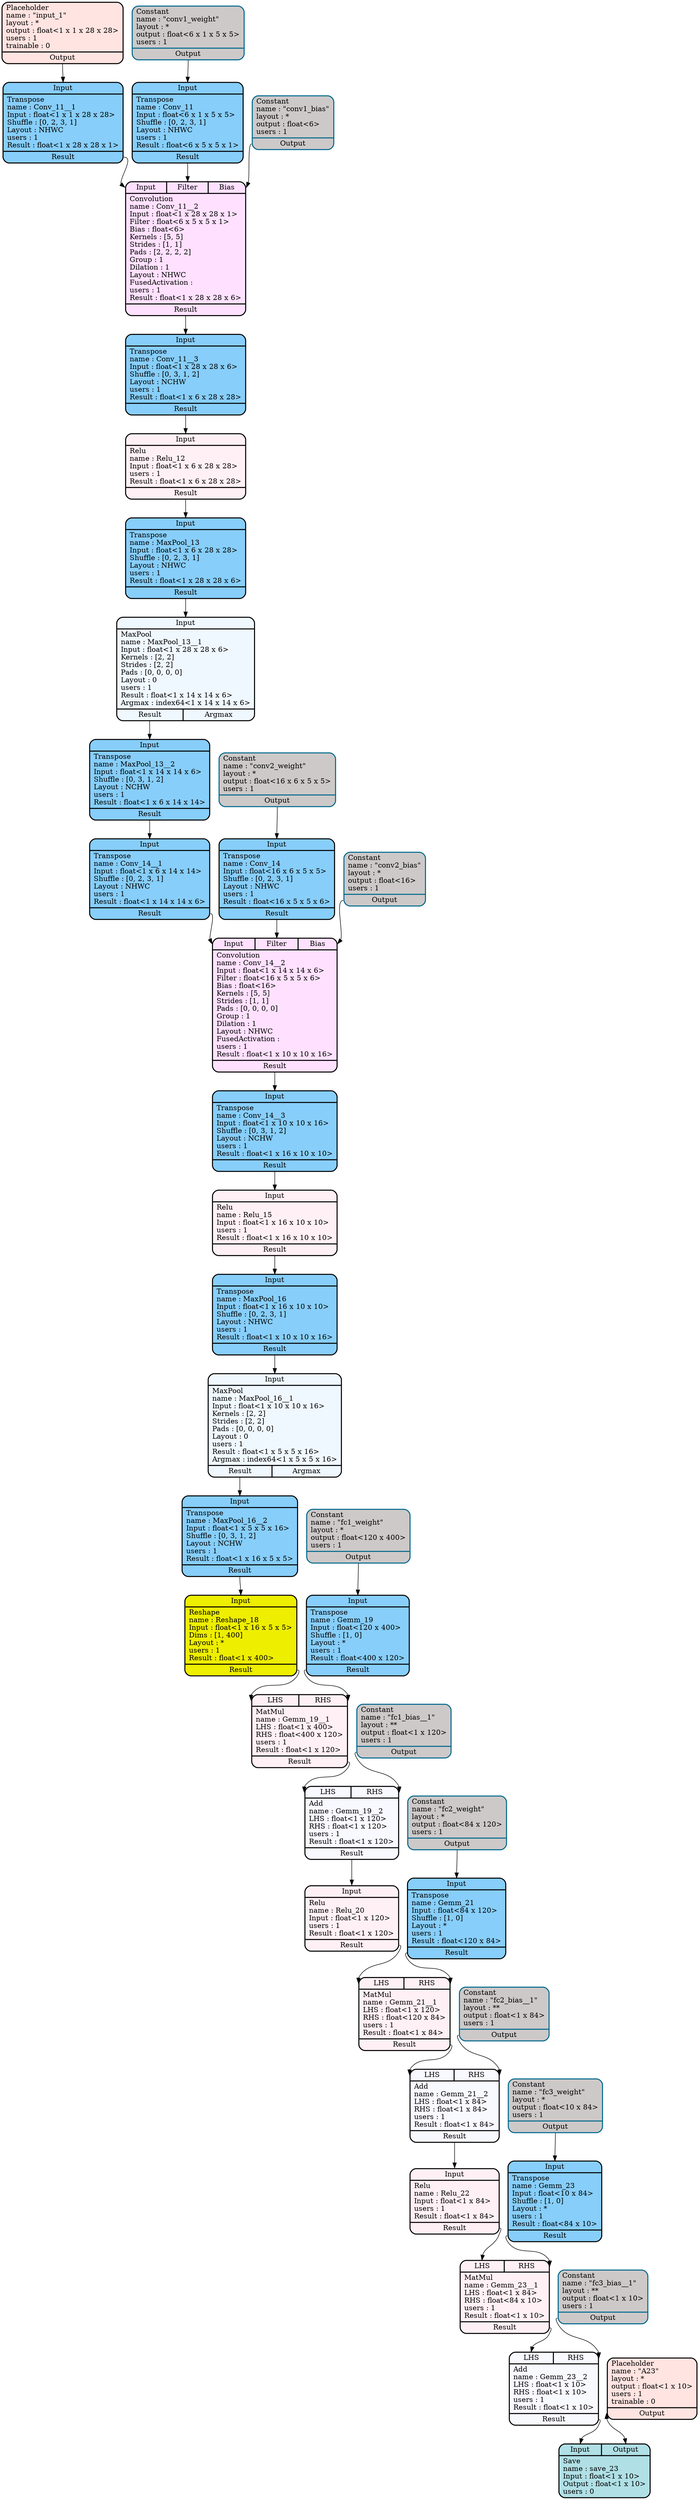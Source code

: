 digraph DAG {
	rankdir=TB;
Conv_11[
	label = "{{<Input>Input}|{Transpose\lname : Conv_11\lInput : float\<6 x 1 x 5 x 5\>\lShuffle : [0, 2, 3, 1]\lLayout : NHWC\lusers : 1\lResult : float\<6 x 5 x 5 x 1\>\l}|{<Result>Result}}"
	shape = "record"
	style="filled,rounded"
	fillcolor=LightSkyBlue
penwidth = 2];

conv1_weight[
	label = "{{Constant\lname : \"conv1_weight\"\llayout : *\loutput : float\<6 x 1 x 5 x 5\>\lusers : 1\l}|{<Output>Output}}"
	shape = "record"
	style="filled,rounded"
	fillcolor=Snow3 color=DeepSkyBlue4
penwidth = 2];

Conv_11__1[
	label = "{{<Input>Input}|{Transpose\lname : Conv_11__1\lInput : float\<1 x 1 x 28 x 28\>\lShuffle : [0, 2, 3, 1]\lLayout : NHWC\lusers : 1\lResult : float\<1 x 28 x 28 x 1\>\l}|{<Result>Result}}"
	shape = "record"
	style="filled,rounded"
	fillcolor=LightSkyBlue
penwidth = 2];

input_1[
	label = "{{Placeholder\lname : \"input_1\"\llayout : *\loutput : float\<1 x 1 x 28 x 28\>\lusers : 1\ltrainable : 0\l}|{<Output>Output}}"
	shape = "record"
	style="filled,rounded"
	fillcolor=MistyRose1
penwidth = 2];

Conv_11__2[
	label = "{{<Input>Input|<Filter>Filter|<Bias>Bias}|{Convolution\lname : Conv_11__2\lInput : float\<1 x 28 x 28 x 1\>\lFilter : float\<6 x 5 x 5 x 1\>\lBias : float\<6\>\lKernels : [5, 5]\lStrides : [1, 1]\lPads : [2, 2, 2, 2]\lGroup : 1\lDilation : 1\lLayout : NHWC\lFusedActivation : \lusers : 1\lResult : float\<1 x 28 x 28 x 6\>\l}|{<Result>Result}}"
	shape = "record"
	style="filled,rounded"
	fillcolor=Thistle1
penwidth = 2];

conv1_bias[
	label = "{{Constant\lname : \"conv1_bias\"\llayout : *\loutput : float\<6\>\lusers : 1\l}|{<Output>Output}}"
	shape = "record"
	style="filled,rounded"
	fillcolor=Snow3 color=DeepSkyBlue4
penwidth = 2];

Conv_11__3[
	label = "{{<Input>Input}|{Transpose\lname : Conv_11__3\lInput : float\<1 x 28 x 28 x 6\>\lShuffle : [0, 3, 1, 2]\lLayout : NCHW\lusers : 1\lResult : float\<1 x 6 x 28 x 28\>\l}|{<Result>Result}}"
	shape = "record"
	style="filled,rounded"
	fillcolor=LightSkyBlue
penwidth = 2];

Relu_12[
	label = "{{<Input>Input}|{Relu\lname : Relu_12\lInput : float\<1 x 6 x 28 x 28\>\lusers : 1\lResult : float\<1 x 6 x 28 x 28\>\l}|{<Result>Result}}"
	shape = "record"
	style="filled,rounded"
	fillcolor=LavenderBlush1
penwidth = 2];

MaxPool_13[
	label = "{{<Input>Input}|{Transpose\lname : MaxPool_13\lInput : float\<1 x 6 x 28 x 28\>\lShuffle : [0, 2, 3, 1]\lLayout : NHWC\lusers : 1\lResult : float\<1 x 28 x 28 x 6\>\l}|{<Result>Result}}"
	shape = "record"
	style="filled,rounded"
	fillcolor=LightSkyBlue
penwidth = 2];

MaxPool_13__1[
	label = "{{<Input>Input}|{MaxPool\lname : MaxPool_13__1\lInput : float\<1 x 28 x 28 x 6\>\lKernels : [2, 2]\lStrides : [2, 2]\lPads : [0, 0, 0, 0]\lLayout : 0\lusers : 1\lResult : float\<1 x 14 x 14 x 6\>\lArgmax : index64\<1 x 14 x 14 x 6\>\l}|{<Result>Result|<Argmax>Argmax}}"
	shape = "record"
	style="filled,rounded"
	fillcolor=AliceBlue
penwidth = 2];

MaxPool_13__2[
	label = "{{<Input>Input}|{Transpose\lname : MaxPool_13__2\lInput : float\<1 x 14 x 14 x 6\>\lShuffle : [0, 3, 1, 2]\lLayout : NCHW\lusers : 1\lResult : float\<1 x 6 x 14 x 14\>\l}|{<Result>Result}}"
	shape = "record"
	style="filled,rounded"
	fillcolor=LightSkyBlue
penwidth = 2];

Conv_14[
	label = "{{<Input>Input}|{Transpose\lname : Conv_14\lInput : float\<16 x 6 x 5 x 5\>\lShuffle : [0, 2, 3, 1]\lLayout : NHWC\lusers : 1\lResult : float\<16 x 5 x 5 x 6\>\l}|{<Result>Result}}"
	shape = "record"
	style="filled,rounded"
	fillcolor=LightSkyBlue
penwidth = 2];

conv2_weight[
	label = "{{Constant\lname : \"conv2_weight\"\llayout : *\loutput : float\<16 x 6 x 5 x 5\>\lusers : 1\l}|{<Output>Output}}"
	shape = "record"
	style="filled,rounded"
	fillcolor=Snow3 color=DeepSkyBlue4
penwidth = 2];

Conv_14__1[
	label = "{{<Input>Input}|{Transpose\lname : Conv_14__1\lInput : float\<1 x 6 x 14 x 14\>\lShuffle : [0, 2, 3, 1]\lLayout : NHWC\lusers : 1\lResult : float\<1 x 14 x 14 x 6\>\l}|{<Result>Result}}"
	shape = "record"
	style="filled,rounded"
	fillcolor=LightSkyBlue
penwidth = 2];

Conv_14__2[
	label = "{{<Input>Input|<Filter>Filter|<Bias>Bias}|{Convolution\lname : Conv_14__2\lInput : float\<1 x 14 x 14 x 6\>\lFilter : float\<16 x 5 x 5 x 6\>\lBias : float\<16\>\lKernels : [5, 5]\lStrides : [1, 1]\lPads : [0, 0, 0, 0]\lGroup : 1\lDilation : 1\lLayout : NHWC\lFusedActivation : \lusers : 1\lResult : float\<1 x 10 x 10 x 16\>\l}|{<Result>Result}}"
	shape = "record"
	style="filled,rounded"
	fillcolor=Thistle1
penwidth = 2];

conv2_bias[
	label = "{{Constant\lname : \"conv2_bias\"\llayout : *\loutput : float\<16\>\lusers : 1\l}|{<Output>Output}}"
	shape = "record"
	style="filled,rounded"
	fillcolor=Snow3 color=DeepSkyBlue4
penwidth = 2];

Conv_14__3[
	label = "{{<Input>Input}|{Transpose\lname : Conv_14__3\lInput : float\<1 x 10 x 10 x 16\>\lShuffle : [0, 3, 1, 2]\lLayout : NCHW\lusers : 1\lResult : float\<1 x 16 x 10 x 10\>\l}|{<Result>Result}}"
	shape = "record"
	style="filled,rounded"
	fillcolor=LightSkyBlue
penwidth = 2];

Relu_15[
	label = "{{<Input>Input}|{Relu\lname : Relu_15\lInput : float\<1 x 16 x 10 x 10\>\lusers : 1\lResult : float\<1 x 16 x 10 x 10\>\l}|{<Result>Result}}"
	shape = "record"
	style="filled,rounded"
	fillcolor=LavenderBlush1
penwidth = 2];

MaxPool_16[
	label = "{{<Input>Input}|{Transpose\lname : MaxPool_16\lInput : float\<1 x 16 x 10 x 10\>\lShuffle : [0, 2, 3, 1]\lLayout : NHWC\lusers : 1\lResult : float\<1 x 10 x 10 x 16\>\l}|{<Result>Result}}"
	shape = "record"
	style="filled,rounded"
	fillcolor=LightSkyBlue
penwidth = 2];

MaxPool_16__1[
	label = "{{<Input>Input}|{MaxPool\lname : MaxPool_16__1\lInput : float\<1 x 10 x 10 x 16\>\lKernels : [2, 2]\lStrides : [2, 2]\lPads : [0, 0, 0, 0]\lLayout : 0\lusers : 1\lResult : float\<1 x 5 x 5 x 16\>\lArgmax : index64\<1 x 5 x 5 x 16\>\l}|{<Result>Result|<Argmax>Argmax}}"
	shape = "record"
	style="filled,rounded"
	fillcolor=AliceBlue
penwidth = 2];

MaxPool_16__2[
	label = "{{<Input>Input}|{Transpose\lname : MaxPool_16__2\lInput : float\<1 x 5 x 5 x 16\>\lShuffle : [0, 3, 1, 2]\lLayout : NCHW\lusers : 1\lResult : float\<1 x 16 x 5 x 5\>\l}|{<Result>Result}}"
	shape = "record"
	style="filled,rounded"
	fillcolor=LightSkyBlue
penwidth = 2];

Reshape_18[
	label = "{{<Input>Input}|{Reshape\lname : Reshape_18\lInput : float\<1 x 16 x 5 x 5\>\lDims : [1, 400]\lLayout : *\lusers : 1\lResult : float\<1 x 400\>\l}|{<Result>Result}}"
	shape = "record"
	style="filled,rounded"
	fillcolor=Yellow2
penwidth = 2];

Gemm_19[
	label = "{{<Input>Input}|{Transpose\lname : Gemm_19\lInput : float\<120 x 400\>\lShuffle : [1, 0]\lLayout : *\lusers : 1\lResult : float\<400 x 120\>\l}|{<Result>Result}}"
	shape = "record"
	style="filled,rounded"
	fillcolor=LightSkyBlue
penwidth = 2];

fc1_weight[
	label = "{{Constant\lname : \"fc1_weight\"\llayout : *\loutput : float\<120 x 400\>\lusers : 1\l}|{<Output>Output}}"
	shape = "record"
	style="filled,rounded"
	fillcolor=Snow3 color=DeepSkyBlue4
penwidth = 2];

Gemm_19__1[
	label = "{{<LHS>LHS|<RHS>RHS}|{MatMul\lname : Gemm_19__1\lLHS : float\<1 x 400\>\lRHS : float\<400 x 120\>\lusers : 1\lResult : float\<1 x 120\>\l}|{<Result>Result}}"
	shape = "record"
	style="filled,rounded"
	fillcolor=LavenderBlush1
penwidth = 2];

Gemm_19__2[
	label = "{{<LHS>LHS|<RHS>RHS}|{Add\lname : Gemm_19__2\lLHS : float\<1 x 120\>\lRHS : float\<1 x 120\>\lusers : 1\lResult : float\<1 x 120\>\l}|{<Result>Result}}"
	shape = "record"
	style="filled,rounded"
	fillcolor=GhostWhite
penwidth = 2];

fc1_bias__1[
	label = "{{Constant\lname : \"fc1_bias__1\"\llayout : **\loutput : float\<1 x 120\>\lusers : 1\l}|{<Output>Output}}"
	shape = "record"
	style="filled,rounded"
	fillcolor=Snow3 color=DeepSkyBlue4
penwidth = 2];

Relu_20[
	label = "{{<Input>Input}|{Relu\lname : Relu_20\lInput : float\<1 x 120\>\lusers : 1\lResult : float\<1 x 120\>\l}|{<Result>Result}}"
	shape = "record"
	style="filled,rounded"
	fillcolor=LavenderBlush1
penwidth = 2];

Gemm_21[
	label = "{{<Input>Input}|{Transpose\lname : Gemm_21\lInput : float\<84 x 120\>\lShuffle : [1, 0]\lLayout : *\lusers : 1\lResult : float\<120 x 84\>\l}|{<Result>Result}}"
	shape = "record"
	style="filled,rounded"
	fillcolor=LightSkyBlue
penwidth = 2];

fc2_weight[
	label = "{{Constant\lname : \"fc2_weight\"\llayout : *\loutput : float\<84 x 120\>\lusers : 1\l}|{<Output>Output}}"
	shape = "record"
	style="filled,rounded"
	fillcolor=Snow3 color=DeepSkyBlue4
penwidth = 2];

Gemm_21__1[
	label = "{{<LHS>LHS|<RHS>RHS}|{MatMul\lname : Gemm_21__1\lLHS : float\<1 x 120\>\lRHS : float\<120 x 84\>\lusers : 1\lResult : float\<1 x 84\>\l}|{<Result>Result}}"
	shape = "record"
	style="filled,rounded"
	fillcolor=LavenderBlush1
penwidth = 2];

Gemm_21__2[
	label = "{{<LHS>LHS|<RHS>RHS}|{Add\lname : Gemm_21__2\lLHS : float\<1 x 84\>\lRHS : float\<1 x 84\>\lusers : 1\lResult : float\<1 x 84\>\l}|{<Result>Result}}"
	shape = "record"
	style="filled,rounded"
	fillcolor=GhostWhite
penwidth = 2];

fc2_bias__1[
	label = "{{Constant\lname : \"fc2_bias__1\"\llayout : **\loutput : float\<1 x 84\>\lusers : 1\l}|{<Output>Output}}"
	shape = "record"
	style="filled,rounded"
	fillcolor=Snow3 color=DeepSkyBlue4
penwidth = 2];

Relu_22[
	label = "{{<Input>Input}|{Relu\lname : Relu_22\lInput : float\<1 x 84\>\lusers : 1\lResult : float\<1 x 84\>\l}|{<Result>Result}}"
	shape = "record"
	style="filled,rounded"
	fillcolor=LavenderBlush1
penwidth = 2];

Gemm_23[
	label = "{{<Input>Input}|{Transpose\lname : Gemm_23\lInput : float\<10 x 84\>\lShuffle : [1, 0]\lLayout : *\lusers : 1\lResult : float\<84 x 10\>\l}|{<Result>Result}}"
	shape = "record"
	style="filled,rounded"
	fillcolor=LightSkyBlue
penwidth = 2];

fc3_weight[
	label = "{{Constant\lname : \"fc3_weight\"\llayout : *\loutput : float\<10 x 84\>\lusers : 1\l}|{<Output>Output}}"
	shape = "record"
	style="filled,rounded"
	fillcolor=Snow3 color=DeepSkyBlue4
penwidth = 2];

Gemm_23__1[
	label = "{{<LHS>LHS|<RHS>RHS}|{MatMul\lname : Gemm_23__1\lLHS : float\<1 x 84\>\lRHS : float\<84 x 10\>\lusers : 1\lResult : float\<1 x 10\>\l}|{<Result>Result}}"
	shape = "record"
	style="filled,rounded"
	fillcolor=LavenderBlush1
penwidth = 2];

Gemm_23__2[
	label = "{{<LHS>LHS|<RHS>RHS}|{Add\lname : Gemm_23__2\lLHS : float\<1 x 10\>\lRHS : float\<1 x 10\>\lusers : 1\lResult : float\<1 x 10\>\l}|{<Result>Result}}"
	shape = "record"
	style="filled,rounded"
	fillcolor=GhostWhite
penwidth = 2];

fc3_bias__1[
	label = "{{Constant\lname : \"fc3_bias__1\"\llayout : **\loutput : float\<1 x 10\>\lusers : 1\l}|{<Output>Output}}"
	shape = "record"
	style="filled,rounded"
	fillcolor=Snow3 color=DeepSkyBlue4
penwidth = 2];

save_23[
	label = "{{<Input>Input|<Output>Output}|{Save\lname : save_23\lInput : float\<1 x 10\>\lOutput : float\<1 x 10\>\lusers : 0\l}}"
	shape = "record"
	style="filled,rounded"
	fillcolor=PowderBlue
penwidth = 2];

A23[
	label = "{{Placeholder\lname : \"A23\"\llayout : *\loutput : float\<1 x 10\>\lusers : 1\ltrainable : 0\l}|{<Output>Output}}"
	shape = "record"
	style="filled,rounded"
	fillcolor=MistyRose1
penwidth = 2];

A23:Output -> save_23:Output [dir="both"];
Gemm_23__2:Result -> save_23:Input;
fc3_bias__1:Output -> Gemm_23__2:RHS;
Conv_14__2:Result -> Conv_14__3:Input;
Conv_14:Result -> Conv_14__2:Filter;
MaxPool_13__2:Result -> Conv_14__1:Input;
conv1_bias:Output -> Conv_11__2:Bias;
fc3_weight:Output -> Gemm_23:Input;
MaxPool_13__1:Result -> MaxPool_13__2:Input;
Relu_12:Result -> MaxPool_13:Input;
conv1_weight:Output -> Conv_11:Input;
Conv_11__1:Result -> Conv_11__2:Input;
fc2_bias__1:Output -> Gemm_21__2:RHS;
Conv_11__3:Result -> Relu_12:Input;
conv2_bias:Output -> Conv_14__2:Bias;
Conv_11__2:Result -> Conv_11__3:Input;
Conv_14__1:Result -> Conv_14__2:Input;
fc2_weight:Output -> Gemm_21:Input;
Gemm_23__1:Result -> Gemm_23__2:LHS;
input_1:Output -> Conv_11__1:Input;
MaxPool_13:Result -> MaxPool_13__1:Input;
fc1_bias__1:Output -> Gemm_19__2:RHS;
Relu_15:Result -> MaxPool_16:Input;
Conv_14__3:Result -> Relu_15:Input;
Conv_11:Result -> Conv_11__2:Filter;
MaxPool_16__1:Result -> MaxPool_16__2:Input;
MaxPool_16__2:Result -> Reshape_18:Input;
fc1_weight:Output -> Gemm_19:Input;
Gemm_19__1:Result -> Gemm_19__2:LHS;
Reshape_18:Result -> Gemm_19__1:LHS;
Gemm_19:Result -> Gemm_19__1:RHS;
Relu_20:Result -> Gemm_21__1:LHS;
Gemm_19__2:Result -> Relu_20:Input;
conv2_weight:Output -> Conv_14:Input;
Gemm_21:Result -> Gemm_21__1:RHS;
Gemm_21__1:Result -> Gemm_21__2:LHS;
Gemm_21__2:Result -> Relu_22:Input;
Relu_22:Result -> Gemm_23__1:LHS;
MaxPool_16:Result -> MaxPool_16__1:Input;
Gemm_23:Result -> Gemm_23__1:RHS;
}